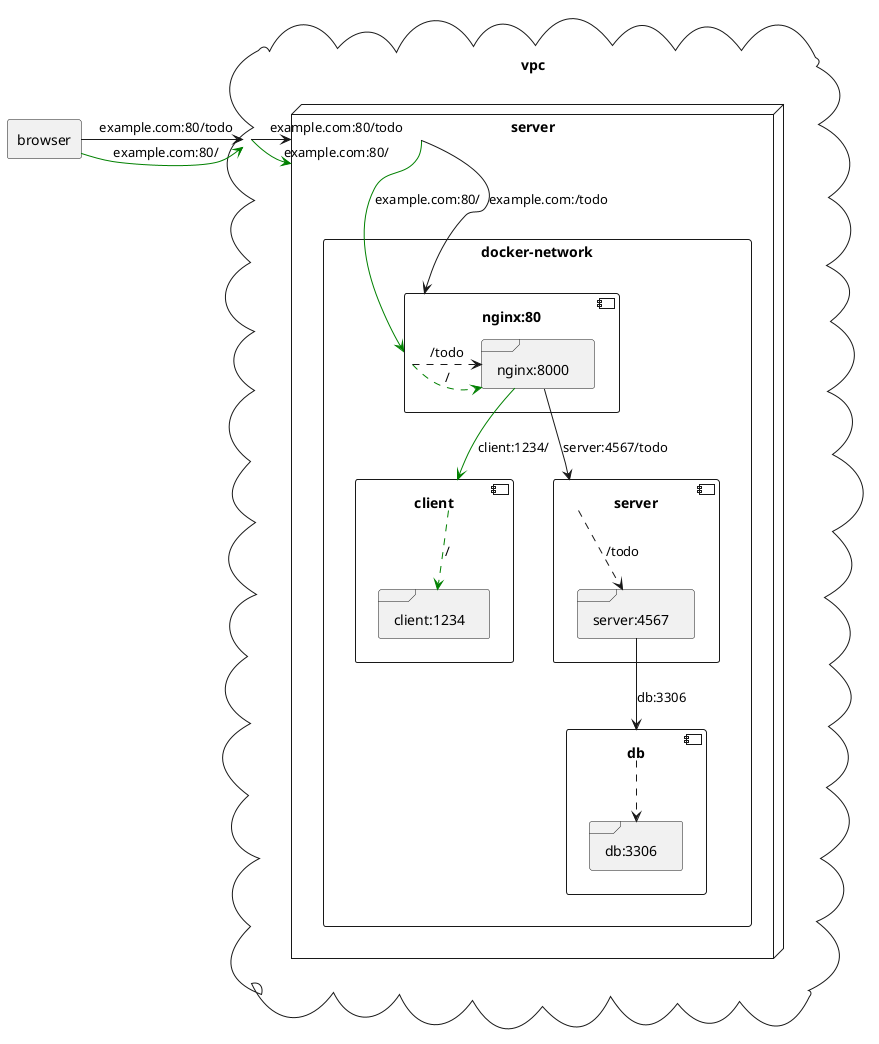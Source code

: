 @startuml
agent browser

cloud vpc {
    node "server" {
        rectangle docker-network {
            component nginx:80 as nc {
                frame nginx:8000 as np {
                }
            }
            component client as cc {
                frame client:1234 as cp {
                }
            }
            component server as sc {
                frame server:4567 as sp {
                }
            }
            component db as dc {
                frame db:3306 as dp {
                }
            }
        }
    }
}

browser -> vpc#green: example.com:80/
vpc -> server#green: example.com:80/
server -do-> nc#green: example.com:80/
nc .ri-> np#green :/

np -do-> cc#green :client:1234/
cc .-> cp#green :/


browser -> vpc: example.com:80/todo
vpc -> server: example.com:80/todo
server -do-> nc: example.com:/todo
nc .ri-> np :/todo

np -do-> sc :server:4567/todo
sc .-> sp :/todo

sp -do-> dc :db:3306
dc .-> dp




@enduml
